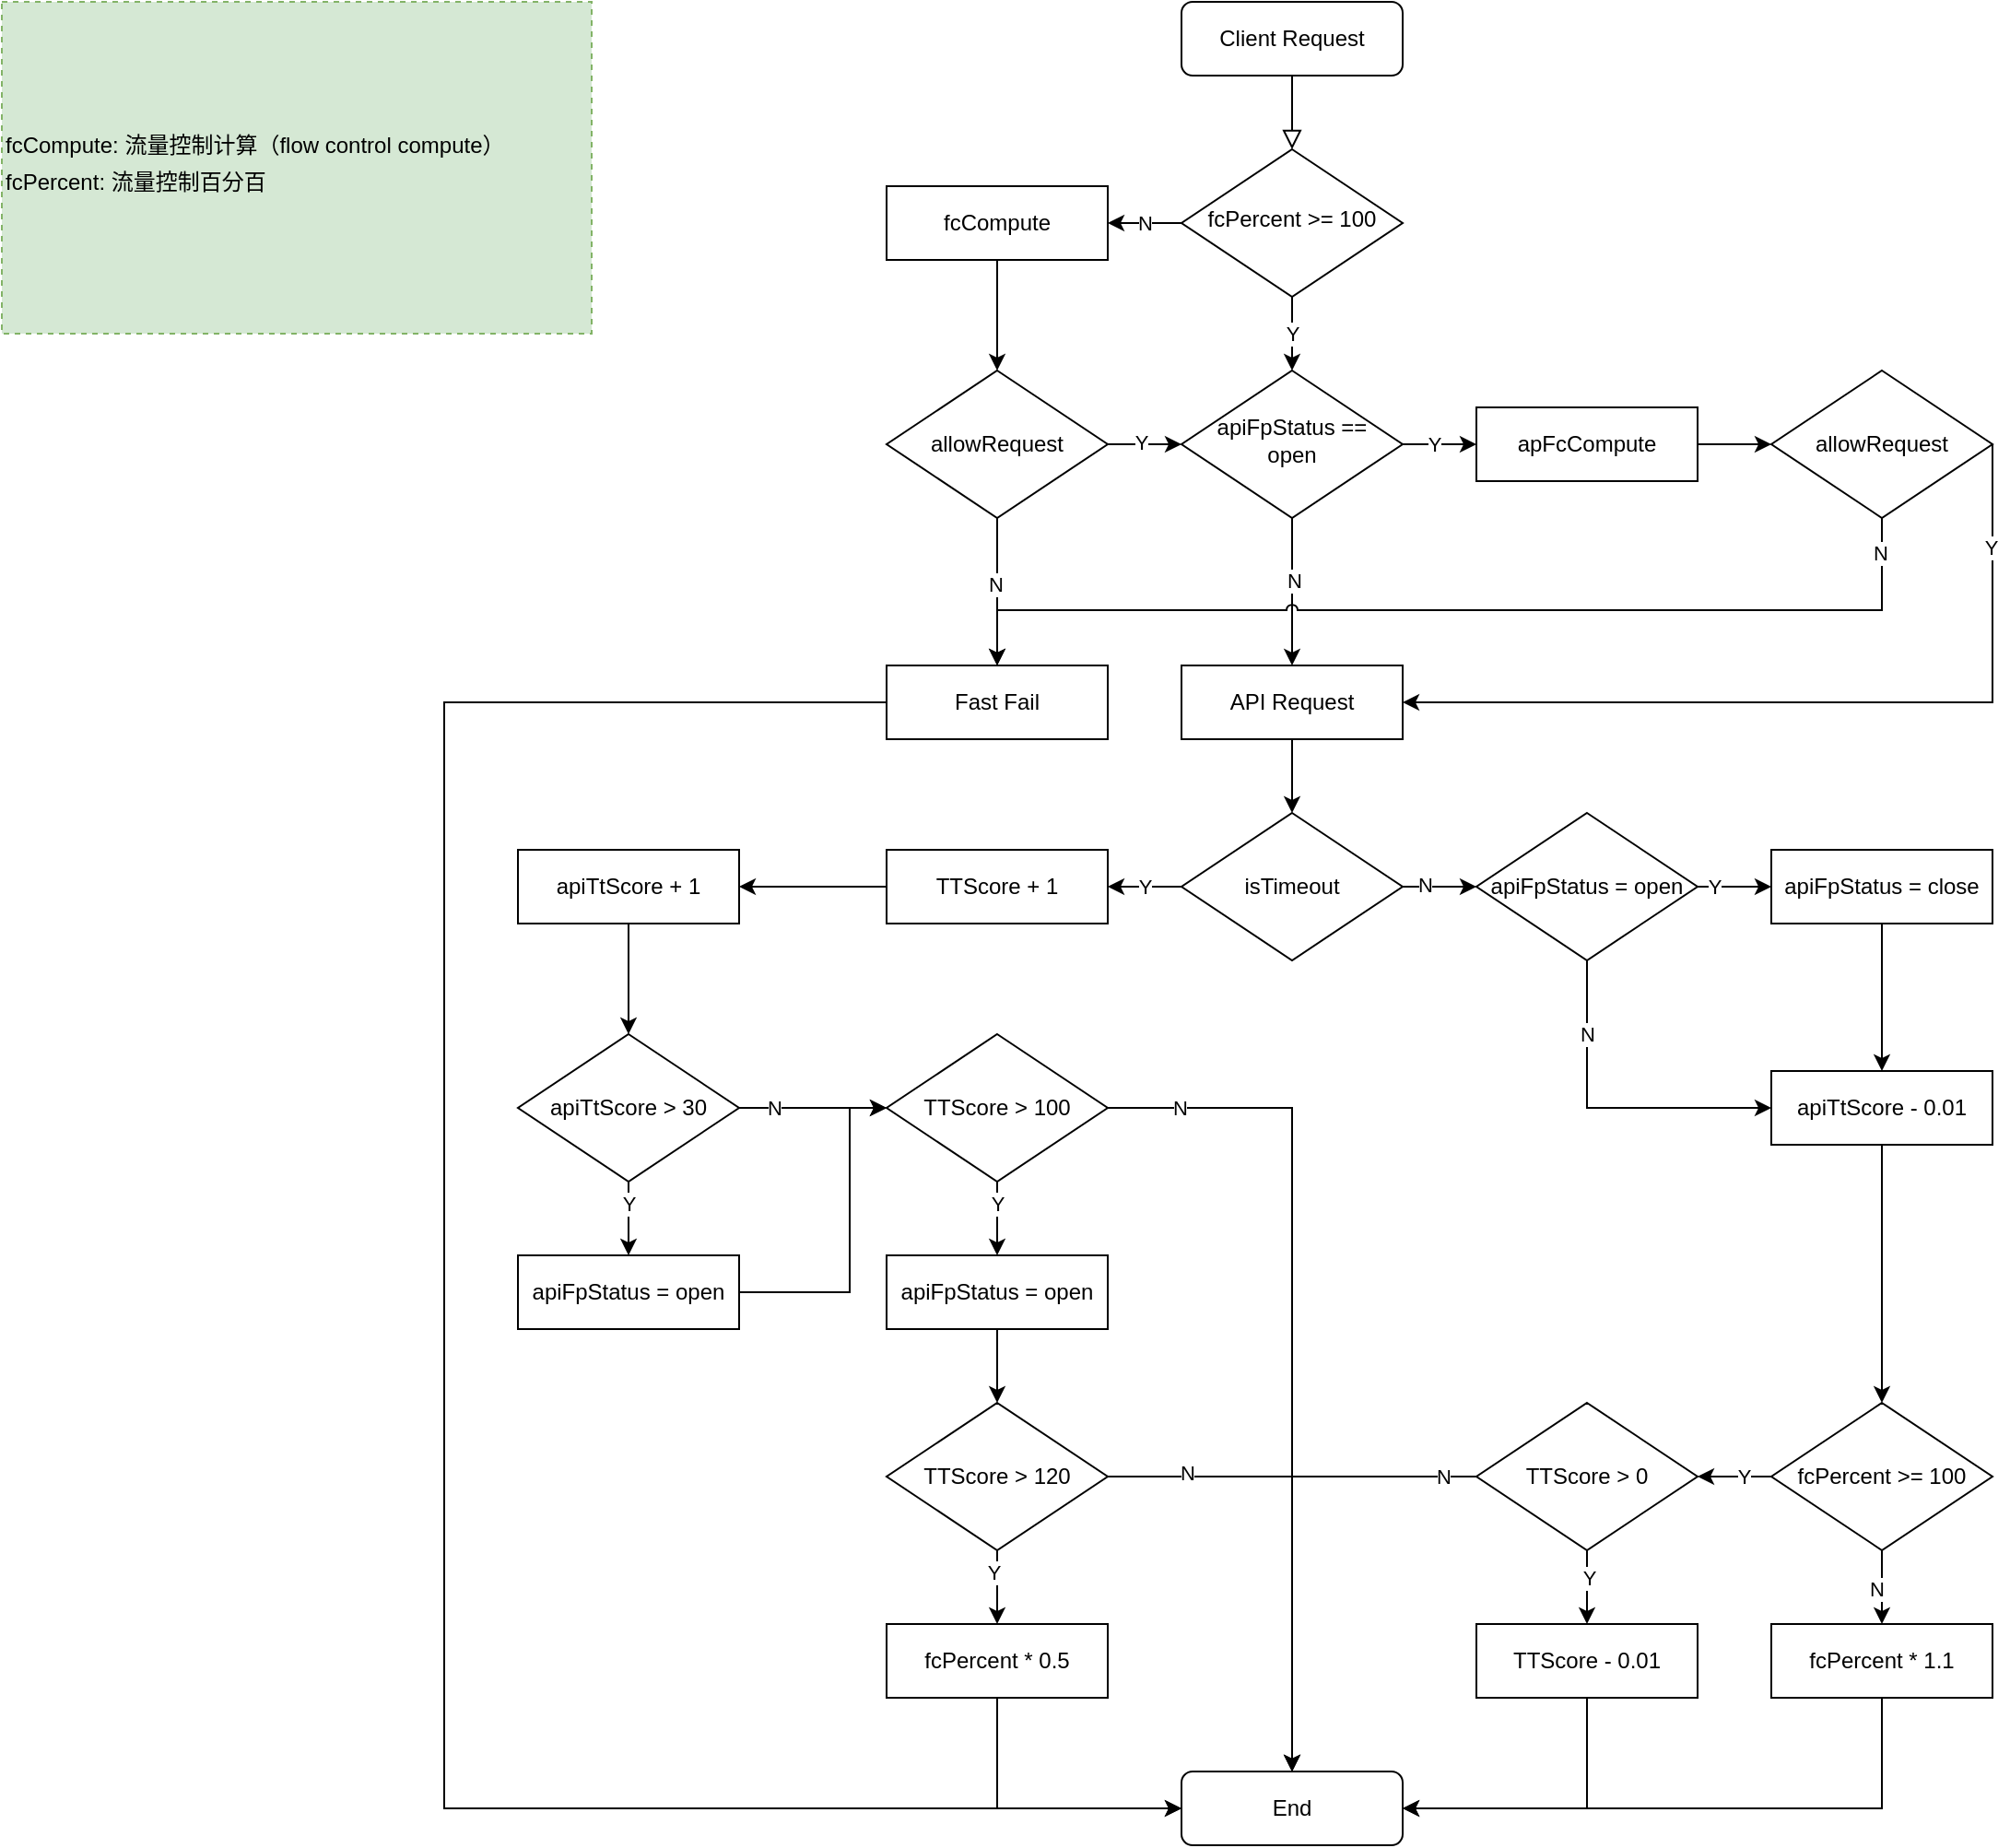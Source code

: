 <mxfile version="13.9.9" type="github">
  <diagram id="C5RBs43oDa-KdzZeNtuy" name="Page-1">
    <mxGraphModel dx="2013" dy="696" grid="1" gridSize="10" guides="1" tooltips="1" connect="1" arrows="1" fold="1" page="1" pageScale="1" pageWidth="827" pageHeight="1169" math="0" shadow="0">
      <root>
        <mxCell id="WIyWlLk6GJQsqaUBKTNV-0" />
        <mxCell id="WIyWlLk6GJQsqaUBKTNV-1" parent="WIyWlLk6GJQsqaUBKTNV-0" />
        <mxCell id="WIyWlLk6GJQsqaUBKTNV-2" value="" style="rounded=0;html=1;jettySize=auto;orthogonalLoop=1;fontSize=11;endArrow=block;endFill=0;endSize=8;strokeWidth=1;shadow=0;labelBackgroundColor=none;edgeStyle=orthogonalEdgeStyle;" parent="WIyWlLk6GJQsqaUBKTNV-1" source="WIyWlLk6GJQsqaUBKTNV-3" target="WIyWlLk6GJQsqaUBKTNV-6" edge="1">
          <mxGeometry relative="1" as="geometry" />
        </mxCell>
        <mxCell id="WIyWlLk6GJQsqaUBKTNV-3" value="Client Request" style="rounded=1;whiteSpace=wrap;html=1;fontSize=12;glass=0;strokeWidth=1;shadow=0;" parent="WIyWlLk6GJQsqaUBKTNV-1" vertex="1">
          <mxGeometry x="240" y="40" width="120" height="40" as="geometry" />
        </mxCell>
        <mxCell id="Vs3bbwnLYGWWkS4Y2I-G-81" value="Y" style="edgeStyle=orthogonalEdgeStyle;rounded=0;orthogonalLoop=1;jettySize=auto;html=1;" parent="WIyWlLk6GJQsqaUBKTNV-1" source="WIyWlLk6GJQsqaUBKTNV-6" target="Vs3bbwnLYGWWkS4Y2I-G-80" edge="1">
          <mxGeometry relative="1" as="geometry" />
        </mxCell>
        <mxCell id="Vs3bbwnLYGWWkS4Y2I-G-82" value="N" style="edgeStyle=orthogonalEdgeStyle;rounded=0;orthogonalLoop=1;jettySize=auto;html=1;" parent="WIyWlLk6GJQsqaUBKTNV-1" source="WIyWlLk6GJQsqaUBKTNV-6" target="Vs3bbwnLYGWWkS4Y2I-G-5" edge="1">
          <mxGeometry relative="1" as="geometry" />
        </mxCell>
        <mxCell id="WIyWlLk6GJQsqaUBKTNV-6" value="fcPercent &amp;gt;= 100" style="rhombus;whiteSpace=wrap;html=1;shadow=0;fontFamily=Helvetica;fontSize=12;align=center;strokeWidth=1;spacing=6;spacingTop=-4;" parent="WIyWlLk6GJQsqaUBKTNV-1" vertex="1">
          <mxGeometry x="240" y="120" width="120" height="80" as="geometry" />
        </mxCell>
        <mxCell id="Vs3bbwnLYGWWkS4Y2I-G-29" value="" style="edgeStyle=orthogonalEdgeStyle;rounded=0;orthogonalLoop=1;jettySize=auto;html=1;" parent="WIyWlLk6GJQsqaUBKTNV-1" source="WIyWlLk6GJQsqaUBKTNV-11" target="Vs3bbwnLYGWWkS4Y2I-G-28" edge="1">
          <mxGeometry relative="1" as="geometry" />
        </mxCell>
        <mxCell id="WIyWlLk6GJQsqaUBKTNV-11" value="API Request" style="rounded=0;whiteSpace=wrap;html=1;fontSize=12;glass=0;strokeWidth=1;shadow=0;" parent="WIyWlLk6GJQsqaUBKTNV-1" vertex="1">
          <mxGeometry x="240" y="400" width="120" height="40" as="geometry" />
        </mxCell>
        <mxCell id="Vs3bbwnLYGWWkS4Y2I-G-83" value="" style="edgeStyle=orthogonalEdgeStyle;rounded=0;orthogonalLoop=1;jettySize=auto;html=1;" parent="WIyWlLk6GJQsqaUBKTNV-1" source="Vs3bbwnLYGWWkS4Y2I-G-5" target="Vs3bbwnLYGWWkS4Y2I-G-9" edge="1">
          <mxGeometry relative="1" as="geometry" />
        </mxCell>
        <mxCell id="Vs3bbwnLYGWWkS4Y2I-G-89" value="" style="edgeStyle=orthogonalEdgeStyle;rounded=0;orthogonalLoop=1;jettySize=auto;html=1;entryX=0;entryY=0.5;entryDx=0;entryDy=0;exitX=0;exitY=0.5;exitDx=0;exitDy=0;" parent="WIyWlLk6GJQsqaUBKTNV-1" source="Vs3bbwnLYGWWkS4Y2I-G-111" target="Vs3bbwnLYGWWkS4Y2I-G-34" edge="1">
          <mxGeometry relative="1" as="geometry">
            <mxPoint y="530" as="targetPoint" />
            <Array as="points">
              <mxPoint x="-160" y="420" />
              <mxPoint x="-160" y="1020" />
            </Array>
          </mxGeometry>
        </mxCell>
        <mxCell id="Vs3bbwnLYGWWkS4Y2I-G-5" value="fcCompute" style="rounded=0;whiteSpace=wrap;html=1;fontSize=12;glass=0;strokeWidth=1;shadow=0;" parent="WIyWlLk6GJQsqaUBKTNV-1" vertex="1">
          <mxGeometry x="80" y="140" width="120" height="40" as="geometry" />
        </mxCell>
        <mxCell id="Vs3bbwnLYGWWkS4Y2I-G-84" value="" style="edgeStyle=orthogonalEdgeStyle;rounded=0;orthogonalLoop=1;jettySize=auto;html=1;" parent="WIyWlLk6GJQsqaUBKTNV-1" source="Vs3bbwnLYGWWkS4Y2I-G-9" target="Vs3bbwnLYGWWkS4Y2I-G-80" edge="1">
          <mxGeometry relative="1" as="geometry" />
        </mxCell>
        <mxCell id="Vs3bbwnLYGWWkS4Y2I-G-85" value="Y" style="edgeLabel;html=1;align=center;verticalAlign=middle;resizable=0;points=[];" parent="Vs3bbwnLYGWWkS4Y2I-G-84" vertex="1" connectable="0">
          <mxGeometry x="-0.108" y="1" relative="1" as="geometry">
            <mxPoint as="offset" />
          </mxGeometry>
        </mxCell>
        <mxCell id="Vs3bbwnLYGWWkS4Y2I-G-112" value="" style="edgeStyle=orthogonalEdgeStyle;rounded=0;orthogonalLoop=1;jettySize=auto;html=1;" parent="WIyWlLk6GJQsqaUBKTNV-1" source="Vs3bbwnLYGWWkS4Y2I-G-9" target="Vs3bbwnLYGWWkS4Y2I-G-111" edge="1">
          <mxGeometry relative="1" as="geometry" />
        </mxCell>
        <mxCell id="Vs3bbwnLYGWWkS4Y2I-G-113" value="N" style="edgeLabel;html=1;align=center;verticalAlign=middle;resizable=0;points=[];" parent="Vs3bbwnLYGWWkS4Y2I-G-112" vertex="1" connectable="0">
          <mxGeometry x="-0.104" y="-1" relative="1" as="geometry">
            <mxPoint as="offset" />
          </mxGeometry>
        </mxCell>
        <mxCell id="Vs3bbwnLYGWWkS4Y2I-G-9" value="allowRequest" style="rhombus;whiteSpace=wrap;html=1;" parent="WIyWlLk6GJQsqaUBKTNV-1" vertex="1">
          <mxGeometry x="80" y="240" width="120" height="80" as="geometry" />
        </mxCell>
        <mxCell id="Vs3bbwnLYGWWkS4Y2I-G-31" value="Y" style="edgeStyle=orthogonalEdgeStyle;rounded=0;orthogonalLoop=1;jettySize=auto;html=1;" parent="WIyWlLk6GJQsqaUBKTNV-1" source="Vs3bbwnLYGWWkS4Y2I-G-28" target="Vs3bbwnLYGWWkS4Y2I-G-30" edge="1">
          <mxGeometry relative="1" as="geometry" />
        </mxCell>
        <mxCell id="Vs3bbwnLYGWWkS4Y2I-G-67" value="" style="edgeStyle=orthogonalEdgeStyle;rounded=0;orthogonalLoop=1;jettySize=auto;html=1;exitX=0.5;exitY=1;exitDx=0;exitDy=0;entryX=0;entryY=0.5;entryDx=0;entryDy=0;" parent="WIyWlLk6GJQsqaUBKTNV-1" source="Vs3bbwnLYGWWkS4Y2I-G-90" target="Vs3bbwnLYGWWkS4Y2I-G-140" edge="1">
          <mxGeometry relative="1" as="geometry">
            <Array as="points">
              <mxPoint x="460" y="640" />
            </Array>
          </mxGeometry>
        </mxCell>
        <mxCell id="Vs3bbwnLYGWWkS4Y2I-G-141" value="N" style="edgeLabel;html=1;align=center;verticalAlign=middle;resizable=0;points=[];" parent="Vs3bbwnLYGWWkS4Y2I-G-67" vertex="1" connectable="0">
          <mxGeometry x="-0.56" relative="1" as="geometry">
            <mxPoint as="offset" />
          </mxGeometry>
        </mxCell>
        <mxCell id="Vs3bbwnLYGWWkS4Y2I-G-91" value="" style="edgeStyle=orthogonalEdgeStyle;rounded=0;orthogonalLoop=1;jettySize=auto;html=1;" parent="WIyWlLk6GJQsqaUBKTNV-1" source="Vs3bbwnLYGWWkS4Y2I-G-28" target="Vs3bbwnLYGWWkS4Y2I-G-90" edge="1">
          <mxGeometry relative="1" as="geometry" />
        </mxCell>
        <mxCell id="Vs3bbwnLYGWWkS4Y2I-G-92" value="N" style="edgeLabel;html=1;align=center;verticalAlign=middle;resizable=0;points=[];" parent="Vs3bbwnLYGWWkS4Y2I-G-91" vertex="1" connectable="0">
          <mxGeometry x="-0.417" y="1" relative="1" as="geometry">
            <mxPoint as="offset" />
          </mxGeometry>
        </mxCell>
        <mxCell id="Vs3bbwnLYGWWkS4Y2I-G-28" value="isTimeout" style="rhombus;whiteSpace=wrap;html=1;" parent="WIyWlLk6GJQsqaUBKTNV-1" vertex="1">
          <mxGeometry x="240" y="480" width="120" height="80" as="geometry" />
        </mxCell>
        <mxCell id="Vs3bbwnLYGWWkS4Y2I-G-139" value="" style="edgeStyle=orthogonalEdgeStyle;rounded=0;jumpStyle=arc;orthogonalLoop=1;jettySize=auto;html=1;" parent="WIyWlLk6GJQsqaUBKTNV-1" source="Vs3bbwnLYGWWkS4Y2I-G-30" target="Vs3bbwnLYGWWkS4Y2I-G-130" edge="1">
          <mxGeometry relative="1" as="geometry" />
        </mxCell>
        <mxCell id="Vs3bbwnLYGWWkS4Y2I-G-30" value="TTScore + 1" style="rounded=0;whiteSpace=wrap;html=1;fontSize=12;glass=0;strokeWidth=1;shadow=0;" parent="WIyWlLk6GJQsqaUBKTNV-1" vertex="1">
          <mxGeometry x="80" y="500" width="120" height="40" as="geometry" />
        </mxCell>
        <mxCell id="Vs3bbwnLYGWWkS4Y2I-G-34" value="End" style="rounded=1;whiteSpace=wrap;html=1;fontSize=12;glass=0;strokeWidth=1;shadow=0;" parent="WIyWlLk6GJQsqaUBKTNV-1" vertex="1">
          <mxGeometry x="240" y="1000" width="120" height="40" as="geometry" />
        </mxCell>
        <mxCell id="Vs3bbwnLYGWWkS4Y2I-G-42" value="" style="edgeStyle=orthogonalEdgeStyle;rounded=0;orthogonalLoop=1;jettySize=auto;html=1;" parent="WIyWlLk6GJQsqaUBKTNV-1" source="Vs3bbwnLYGWWkS4Y2I-G-39" target="Vs3bbwnLYGWWkS4Y2I-G-41" edge="1">
          <mxGeometry relative="1" as="geometry" />
        </mxCell>
        <mxCell id="Vs3bbwnLYGWWkS4Y2I-G-46" value="Y" style="edgeLabel;html=1;align=center;verticalAlign=middle;resizable=0;points=[];" parent="Vs3bbwnLYGWWkS4Y2I-G-42" vertex="1" connectable="0">
          <mxGeometry x="-0.417" relative="1" as="geometry">
            <mxPoint as="offset" />
          </mxGeometry>
        </mxCell>
        <mxCell id="Vs3bbwnLYGWWkS4Y2I-G-44" style="edgeStyle=orthogonalEdgeStyle;rounded=0;orthogonalLoop=1;jettySize=auto;html=1;exitX=1;exitY=0.5;exitDx=0;exitDy=0;" parent="WIyWlLk6GJQsqaUBKTNV-1" source="Vs3bbwnLYGWWkS4Y2I-G-39" target="Vs3bbwnLYGWWkS4Y2I-G-34" edge="1">
          <mxGeometry relative="1" as="geometry">
            <Array as="points">
              <mxPoint x="300" y="640" />
            </Array>
          </mxGeometry>
        </mxCell>
        <mxCell id="Vs3bbwnLYGWWkS4Y2I-G-125" value="N" style="edgeLabel;html=1;align=center;verticalAlign=middle;resizable=0;points=[];" parent="Vs3bbwnLYGWWkS4Y2I-G-44" vertex="1" connectable="0">
          <mxGeometry x="-0.83" relative="1" as="geometry">
            <mxPoint as="offset" />
          </mxGeometry>
        </mxCell>
        <mxCell id="Vs3bbwnLYGWWkS4Y2I-G-39" value="TTScore &amp;gt; 100" style="rhombus;whiteSpace=wrap;html=1;" parent="WIyWlLk6GJQsqaUBKTNV-1" vertex="1">
          <mxGeometry x="80" y="600" width="120" height="80" as="geometry" />
        </mxCell>
        <mxCell id="Vs3bbwnLYGWWkS4Y2I-G-43" value="" style="edgeStyle=orthogonalEdgeStyle;rounded=0;orthogonalLoop=1;jettySize=auto;html=1;exitX=1;exitY=0.5;exitDx=0;exitDy=0;" parent="WIyWlLk6GJQsqaUBKTNV-1" source="Vs3bbwnLYGWWkS4Y2I-G-118" target="Vs3bbwnLYGWWkS4Y2I-G-34" edge="1">
          <mxGeometry relative="1" as="geometry">
            <Array as="points">
              <mxPoint x="300" y="840" />
            </Array>
          </mxGeometry>
        </mxCell>
        <mxCell id="Vs3bbwnLYGWWkS4Y2I-G-122" value="N" style="edgeLabel;html=1;align=center;verticalAlign=middle;resizable=0;points=[];" parent="Vs3bbwnLYGWWkS4Y2I-G-43" vertex="1" connectable="0">
          <mxGeometry x="-0.669" y="2" relative="1" as="geometry">
            <mxPoint as="offset" />
          </mxGeometry>
        </mxCell>
        <mxCell id="Vs3bbwnLYGWWkS4Y2I-G-120" value="" style="edgeStyle=orthogonalEdgeStyle;rounded=0;jumpStyle=arc;orthogonalLoop=1;jettySize=auto;html=1;" parent="WIyWlLk6GJQsqaUBKTNV-1" source="Vs3bbwnLYGWWkS4Y2I-G-41" target="Vs3bbwnLYGWWkS4Y2I-G-118" edge="1">
          <mxGeometry relative="1" as="geometry" />
        </mxCell>
        <mxCell id="Vs3bbwnLYGWWkS4Y2I-G-41" value="apiFpStatus = open" style="rounded=0;whiteSpace=wrap;html=1;fontSize=12;glass=0;strokeWidth=1;shadow=0;align=center;" parent="WIyWlLk6GJQsqaUBKTNV-1" vertex="1">
          <mxGeometry x="80" y="720" width="120" height="40" as="geometry" />
        </mxCell>
        <mxCell id="Vs3bbwnLYGWWkS4Y2I-G-51" value="" style="edgeStyle=orthogonalEdgeStyle;rounded=0;orthogonalLoop=1;jettySize=auto;html=1;" parent="WIyWlLk6GJQsqaUBKTNV-1" source="Vs3bbwnLYGWWkS4Y2I-G-47" target="Vs3bbwnLYGWWkS4Y2I-G-50" edge="1">
          <mxGeometry relative="1" as="geometry" />
        </mxCell>
        <mxCell id="Vs3bbwnLYGWWkS4Y2I-G-53" value="N" style="edgeLabel;html=1;align=center;verticalAlign=middle;resizable=0;points=[];" parent="Vs3bbwnLYGWWkS4Y2I-G-51" vertex="1" connectable="0">
          <mxGeometry x="0.013" y="-3" relative="1" as="geometry">
            <mxPoint as="offset" />
          </mxGeometry>
        </mxCell>
        <mxCell id="Vs3bbwnLYGWWkS4Y2I-G-61" value="" style="edgeStyle=orthogonalEdgeStyle;rounded=0;orthogonalLoop=1;jettySize=auto;html=1;" parent="WIyWlLk6GJQsqaUBKTNV-1" source="Vs3bbwnLYGWWkS4Y2I-G-47" target="Vs3bbwnLYGWWkS4Y2I-G-60" edge="1">
          <mxGeometry relative="1" as="geometry" />
        </mxCell>
        <mxCell id="Vs3bbwnLYGWWkS4Y2I-G-62" value="Y" style="edgeLabel;html=1;align=center;verticalAlign=middle;resizable=0;points=[];" parent="Vs3bbwnLYGWWkS4Y2I-G-61" vertex="1" connectable="0">
          <mxGeometry x="-0.227" relative="1" as="geometry">
            <mxPoint as="offset" />
          </mxGeometry>
        </mxCell>
        <mxCell id="Vs3bbwnLYGWWkS4Y2I-G-47" value="fcPercent &amp;gt;= 100" style="rhombus;whiteSpace=wrap;html=1;" parent="WIyWlLk6GJQsqaUBKTNV-1" vertex="1">
          <mxGeometry x="560" y="800" width="120" height="80" as="geometry" />
        </mxCell>
        <mxCell id="Vs3bbwnLYGWWkS4Y2I-G-72" style="edgeStyle=orthogonalEdgeStyle;rounded=0;orthogonalLoop=1;jettySize=auto;html=1;entryX=1;entryY=0.5;entryDx=0;entryDy=0;" parent="WIyWlLk6GJQsqaUBKTNV-1" source="Vs3bbwnLYGWWkS4Y2I-G-50" target="Vs3bbwnLYGWWkS4Y2I-G-34" edge="1">
          <mxGeometry relative="1" as="geometry">
            <Array as="points">
              <mxPoint x="620" y="1020" />
            </Array>
          </mxGeometry>
        </mxCell>
        <mxCell id="Vs3bbwnLYGWWkS4Y2I-G-50" value="fcPercent * 1.1" style="rounded=0;whiteSpace=wrap;html=1;fontSize=12;glass=0;strokeWidth=1;shadow=0;" parent="WIyWlLk6GJQsqaUBKTNV-1" vertex="1">
          <mxGeometry x="560" y="920" width="120" height="40" as="geometry" />
        </mxCell>
        <mxCell id="Vs3bbwnLYGWWkS4Y2I-G-64" value="" style="edgeStyle=orthogonalEdgeStyle;rounded=0;orthogonalLoop=1;jettySize=auto;html=1;" parent="WIyWlLk6GJQsqaUBKTNV-1" source="Vs3bbwnLYGWWkS4Y2I-G-60" target="Vs3bbwnLYGWWkS4Y2I-G-63" edge="1">
          <mxGeometry relative="1" as="geometry" />
        </mxCell>
        <mxCell id="Vs3bbwnLYGWWkS4Y2I-G-65" value="Y" style="edgeLabel;html=1;align=center;verticalAlign=middle;resizable=0;points=[];" parent="Vs3bbwnLYGWWkS4Y2I-G-64" vertex="1" connectable="0">
          <mxGeometry x="-0.278" y="1" relative="1" as="geometry">
            <mxPoint as="offset" />
          </mxGeometry>
        </mxCell>
        <mxCell id="Vs3bbwnLYGWWkS4Y2I-G-102" value="" style="edgeStyle=orthogonalEdgeStyle;rounded=0;orthogonalLoop=1;jettySize=auto;html=1;entryX=0.5;entryY=0;entryDx=0;entryDy=0;" parent="WIyWlLk6GJQsqaUBKTNV-1" source="Vs3bbwnLYGWWkS4Y2I-G-60" target="Vs3bbwnLYGWWkS4Y2I-G-34" edge="1">
          <mxGeometry relative="1" as="geometry">
            <Array as="points">
              <mxPoint x="300" y="840" />
            </Array>
          </mxGeometry>
        </mxCell>
        <mxCell id="Vs3bbwnLYGWWkS4Y2I-G-128" value="N" style="edgeLabel;html=1;align=center;verticalAlign=middle;resizable=0;points=[];" parent="Vs3bbwnLYGWWkS4Y2I-G-102" vertex="1" connectable="0">
          <mxGeometry x="-0.857" relative="1" as="geometry">
            <mxPoint as="offset" />
          </mxGeometry>
        </mxCell>
        <mxCell id="Vs3bbwnLYGWWkS4Y2I-G-60" value="TTScore &amp;gt; 0" style="rhombus;whiteSpace=wrap;html=1;" parent="WIyWlLk6GJQsqaUBKTNV-1" vertex="1">
          <mxGeometry x="400" y="800" width="120" height="80" as="geometry" />
        </mxCell>
        <mxCell id="Vs3bbwnLYGWWkS4Y2I-G-70" style="edgeStyle=orthogonalEdgeStyle;rounded=0;orthogonalLoop=1;jettySize=auto;html=1;entryX=1;entryY=0.5;entryDx=0;entryDy=0;exitX=0.5;exitY=1;exitDx=0;exitDy=0;" parent="WIyWlLk6GJQsqaUBKTNV-1" source="Vs3bbwnLYGWWkS4Y2I-G-63" target="Vs3bbwnLYGWWkS4Y2I-G-34" edge="1">
          <mxGeometry relative="1" as="geometry">
            <Array as="points">
              <mxPoint x="460" y="1020" />
            </Array>
          </mxGeometry>
        </mxCell>
        <mxCell id="Vs3bbwnLYGWWkS4Y2I-G-63" value="TTScore - 0.01" style="rounded=0;whiteSpace=wrap;html=1;fontSize=12;glass=0;strokeWidth=1;shadow=0;" parent="WIyWlLk6GJQsqaUBKTNV-1" vertex="1">
          <mxGeometry x="400" y="920" width="120" height="40" as="geometry" />
        </mxCell>
        <mxCell id="Vs3bbwnLYGWWkS4Y2I-G-86" value="" style="edgeStyle=orthogonalEdgeStyle;rounded=0;orthogonalLoop=1;jettySize=auto;html=1;" parent="WIyWlLk6GJQsqaUBKTNV-1" source="Vs3bbwnLYGWWkS4Y2I-G-80" target="WIyWlLk6GJQsqaUBKTNV-11" edge="1">
          <mxGeometry relative="1" as="geometry" />
        </mxCell>
        <mxCell id="Vs3bbwnLYGWWkS4Y2I-G-87" value="N" style="edgeLabel;html=1;align=center;verticalAlign=middle;resizable=0;points=[];" parent="Vs3bbwnLYGWWkS4Y2I-G-86" vertex="1" connectable="0">
          <mxGeometry x="-0.146" y="1" relative="1" as="geometry">
            <mxPoint as="offset" />
          </mxGeometry>
        </mxCell>
        <mxCell id="Vs3bbwnLYGWWkS4Y2I-G-104" value="" style="edgeStyle=orthogonalEdgeStyle;rounded=0;orthogonalLoop=1;jettySize=auto;html=1;" parent="WIyWlLk6GJQsqaUBKTNV-1" source="Vs3bbwnLYGWWkS4Y2I-G-80" target="Vs3bbwnLYGWWkS4Y2I-G-103" edge="1">
          <mxGeometry relative="1" as="geometry" />
        </mxCell>
        <mxCell id="Vs3bbwnLYGWWkS4Y2I-G-105" value="Y" style="edgeLabel;html=1;align=center;verticalAlign=middle;resizable=0;points=[];" parent="Vs3bbwnLYGWWkS4Y2I-G-104" vertex="1" connectable="0">
          <mxGeometry x="-0.167" relative="1" as="geometry">
            <mxPoint as="offset" />
          </mxGeometry>
        </mxCell>
        <mxCell id="Vs3bbwnLYGWWkS4Y2I-G-80" value="apiFpStatus == open" style="rhombus;whiteSpace=wrap;html=1;shadow=0;fontFamily=Helvetica;fontSize=12;align=center;strokeWidth=1;spacing=6;spacingTop=-4;" parent="WIyWlLk6GJQsqaUBKTNV-1" vertex="1">
          <mxGeometry x="240" y="240" width="120" height="80" as="geometry" />
        </mxCell>
        <mxCell id="Vs3bbwnLYGWWkS4Y2I-G-94" value="" style="edgeStyle=orthogonalEdgeStyle;rounded=0;orthogonalLoop=1;jettySize=auto;html=1;" parent="WIyWlLk6GJQsqaUBKTNV-1" source="Vs3bbwnLYGWWkS4Y2I-G-90" target="Vs3bbwnLYGWWkS4Y2I-G-93" edge="1">
          <mxGeometry relative="1" as="geometry" />
        </mxCell>
        <mxCell id="Vs3bbwnLYGWWkS4Y2I-G-95" value="Y" style="edgeLabel;html=1;align=center;verticalAlign=middle;resizable=0;points=[];" parent="Vs3bbwnLYGWWkS4Y2I-G-94" vertex="1" connectable="0">
          <mxGeometry x="-0.583" relative="1" as="geometry">
            <mxPoint as="offset" />
          </mxGeometry>
        </mxCell>
        <mxCell id="Vs3bbwnLYGWWkS4Y2I-G-90" value="apiFpStatus = open" style="rhombus;whiteSpace=wrap;html=1;" parent="WIyWlLk6GJQsqaUBKTNV-1" vertex="1">
          <mxGeometry x="400" y="480" width="120" height="80" as="geometry" />
        </mxCell>
        <mxCell id="Vs3bbwnLYGWWkS4Y2I-G-98" style="edgeStyle=orthogonalEdgeStyle;rounded=0;orthogonalLoop=1;jettySize=auto;html=1;entryX=0.5;entryY=0;entryDx=0;entryDy=0;" parent="WIyWlLk6GJQsqaUBKTNV-1" source="Vs3bbwnLYGWWkS4Y2I-G-93" target="Vs3bbwnLYGWWkS4Y2I-G-140" edge="1">
          <mxGeometry relative="1" as="geometry">
            <Array as="points" />
          </mxGeometry>
        </mxCell>
        <mxCell id="Vs3bbwnLYGWWkS4Y2I-G-93" value="apiFpStatus = close" style="rounded=0;whiteSpace=wrap;html=1;fontSize=12;glass=0;strokeWidth=1;shadow=0;" parent="WIyWlLk6GJQsqaUBKTNV-1" vertex="1">
          <mxGeometry x="560" y="500" width="120" height="40" as="geometry" />
        </mxCell>
        <mxCell id="Vs3bbwnLYGWWkS4Y2I-G-108" value="" style="edgeStyle=orthogonalEdgeStyle;rounded=0;orthogonalLoop=1;jettySize=auto;html=1;" parent="WIyWlLk6GJQsqaUBKTNV-1" source="Vs3bbwnLYGWWkS4Y2I-G-103" target="Vs3bbwnLYGWWkS4Y2I-G-107" edge="1">
          <mxGeometry relative="1" as="geometry" />
        </mxCell>
        <mxCell id="Vs3bbwnLYGWWkS4Y2I-G-103" value="apFcCompute" style="rounded=0;whiteSpace=wrap;html=1;fontSize=12;glass=0;strokeWidth=1;shadow=0;" parent="WIyWlLk6GJQsqaUBKTNV-1" vertex="1">
          <mxGeometry x="400" y="260" width="120" height="40" as="geometry" />
        </mxCell>
        <mxCell id="Vs3bbwnLYGWWkS4Y2I-G-115" value="" style="edgeStyle=orthogonalEdgeStyle;rounded=0;orthogonalLoop=1;jettySize=auto;html=1;entryX=0.5;entryY=0;entryDx=0;entryDy=0;exitX=0.5;exitY=1;exitDx=0;exitDy=0;jumpStyle=arc;" parent="WIyWlLk6GJQsqaUBKTNV-1" source="Vs3bbwnLYGWWkS4Y2I-G-107" target="Vs3bbwnLYGWWkS4Y2I-G-111" edge="1">
          <mxGeometry relative="1" as="geometry">
            <Array as="points">
              <mxPoint x="620" y="370" />
              <mxPoint x="140" y="370" />
            </Array>
          </mxGeometry>
        </mxCell>
        <mxCell id="Vs3bbwnLYGWWkS4Y2I-G-129" value="N" style="edgeLabel;html=1;align=center;verticalAlign=middle;resizable=0;points=[];" parent="Vs3bbwnLYGWWkS4Y2I-G-115" vertex="1" connectable="0">
          <mxGeometry x="-0.934" y="-1" relative="1" as="geometry">
            <mxPoint as="offset" />
          </mxGeometry>
        </mxCell>
        <mxCell id="Vs3bbwnLYGWWkS4Y2I-G-116" style="edgeStyle=orthogonalEdgeStyle;rounded=0;jumpStyle=arc;orthogonalLoop=1;jettySize=auto;html=1;entryX=1;entryY=0.5;entryDx=0;entryDy=0;exitX=1;exitY=0.5;exitDx=0;exitDy=0;" parent="WIyWlLk6GJQsqaUBKTNV-1" source="Vs3bbwnLYGWWkS4Y2I-G-107" target="WIyWlLk6GJQsqaUBKTNV-11" edge="1">
          <mxGeometry relative="1" as="geometry">
            <Array as="points">
              <mxPoint x="680" y="420" />
            </Array>
          </mxGeometry>
        </mxCell>
        <mxCell id="Vs3bbwnLYGWWkS4Y2I-G-117" value="Y" style="edgeLabel;html=1;align=center;verticalAlign=middle;resizable=0;points=[];" parent="Vs3bbwnLYGWWkS4Y2I-G-116" vertex="1" connectable="0">
          <mxGeometry x="-0.757" y="-1" relative="1" as="geometry">
            <mxPoint as="offset" />
          </mxGeometry>
        </mxCell>
        <mxCell id="Vs3bbwnLYGWWkS4Y2I-G-107" value="allowRequest" style="rhombus;whiteSpace=wrap;html=1;" parent="WIyWlLk6GJQsqaUBKTNV-1" vertex="1">
          <mxGeometry x="560" y="240" width="120" height="80" as="geometry" />
        </mxCell>
        <mxCell id="Vs3bbwnLYGWWkS4Y2I-G-111" value="Fast Fail" style="rounded=0;whiteSpace=wrap;html=1;fontSize=12;glass=0;strokeWidth=1;shadow=0;" parent="WIyWlLk6GJQsqaUBKTNV-1" vertex="1">
          <mxGeometry x="80" y="400" width="120" height="40" as="geometry" />
        </mxCell>
        <mxCell id="Vs3bbwnLYGWWkS4Y2I-G-121" value="" style="edgeStyle=orthogonalEdgeStyle;rounded=0;jumpStyle=arc;orthogonalLoop=1;jettySize=auto;html=1;" parent="WIyWlLk6GJQsqaUBKTNV-1" source="Vs3bbwnLYGWWkS4Y2I-G-118" target="Vs3bbwnLYGWWkS4Y2I-G-119" edge="1">
          <mxGeometry relative="1" as="geometry" />
        </mxCell>
        <mxCell id="Vs3bbwnLYGWWkS4Y2I-G-124" value="Y" style="edgeLabel;html=1;align=center;verticalAlign=middle;resizable=0;points=[];" parent="Vs3bbwnLYGWWkS4Y2I-G-121" vertex="1" connectable="0">
          <mxGeometry x="-0.4" y="-2" relative="1" as="geometry">
            <mxPoint as="offset" />
          </mxGeometry>
        </mxCell>
        <mxCell id="Vs3bbwnLYGWWkS4Y2I-G-118" value="TTScore &amp;gt; 120" style="rhombus;whiteSpace=wrap;html=1;" parent="WIyWlLk6GJQsqaUBKTNV-1" vertex="1">
          <mxGeometry x="80" y="800" width="120" height="80" as="geometry" />
        </mxCell>
        <mxCell id="Vs3bbwnLYGWWkS4Y2I-G-123" style="edgeStyle=orthogonalEdgeStyle;rounded=0;jumpStyle=arc;orthogonalLoop=1;jettySize=auto;html=1;entryX=0;entryY=0.5;entryDx=0;entryDy=0;" parent="WIyWlLk6GJQsqaUBKTNV-1" source="Vs3bbwnLYGWWkS4Y2I-G-119" target="Vs3bbwnLYGWWkS4Y2I-G-34" edge="1">
          <mxGeometry relative="1" as="geometry">
            <Array as="points">
              <mxPoint x="140" y="1020" />
            </Array>
          </mxGeometry>
        </mxCell>
        <mxCell id="Vs3bbwnLYGWWkS4Y2I-G-119" value="fcPercent * 0.5" style="rounded=0;whiteSpace=wrap;html=1;fontSize=12;glass=0;strokeWidth=1;shadow=0;align=center;" parent="WIyWlLk6GJQsqaUBKTNV-1" vertex="1">
          <mxGeometry x="80" y="920" width="120" height="40" as="geometry" />
        </mxCell>
        <mxCell id="Vs3bbwnLYGWWkS4Y2I-G-132" value="" style="edgeStyle=orthogonalEdgeStyle;rounded=0;jumpStyle=arc;orthogonalLoop=1;jettySize=auto;html=1;" parent="WIyWlLk6GJQsqaUBKTNV-1" source="Vs3bbwnLYGWWkS4Y2I-G-130" target="Vs3bbwnLYGWWkS4Y2I-G-131" edge="1">
          <mxGeometry relative="1" as="geometry" />
        </mxCell>
        <mxCell id="Vs3bbwnLYGWWkS4Y2I-G-130" value="apiTtScore + 1" style="rounded=0;whiteSpace=wrap;html=1;fontSize=12;glass=0;strokeWidth=1;shadow=0;" parent="WIyWlLk6GJQsqaUBKTNV-1" vertex="1">
          <mxGeometry x="-120" y="500" width="120" height="40" as="geometry" />
        </mxCell>
        <mxCell id="Vs3bbwnLYGWWkS4Y2I-G-133" value="" style="edgeStyle=orthogonalEdgeStyle;rounded=0;jumpStyle=arc;orthogonalLoop=1;jettySize=auto;html=1;" parent="WIyWlLk6GJQsqaUBKTNV-1" source="Vs3bbwnLYGWWkS4Y2I-G-131" target="Vs3bbwnLYGWWkS4Y2I-G-39" edge="1">
          <mxGeometry relative="1" as="geometry" />
        </mxCell>
        <mxCell id="Vs3bbwnLYGWWkS4Y2I-G-134" value="N" style="edgeLabel;html=1;align=center;verticalAlign=middle;resizable=0;points=[];" parent="Vs3bbwnLYGWWkS4Y2I-G-133" vertex="1" connectable="0">
          <mxGeometry x="-0.52" relative="1" as="geometry">
            <mxPoint as="offset" />
          </mxGeometry>
        </mxCell>
        <mxCell id="Vs3bbwnLYGWWkS4Y2I-G-137" value="" style="edgeStyle=orthogonalEdgeStyle;rounded=0;jumpStyle=arc;orthogonalLoop=1;jettySize=auto;html=1;" parent="WIyWlLk6GJQsqaUBKTNV-1" source="Vs3bbwnLYGWWkS4Y2I-G-131" target="Vs3bbwnLYGWWkS4Y2I-G-136" edge="1">
          <mxGeometry relative="1" as="geometry" />
        </mxCell>
        <mxCell id="Vs3bbwnLYGWWkS4Y2I-G-143" value="Y" style="edgeLabel;html=1;align=center;verticalAlign=middle;resizable=0;points=[];" parent="Vs3bbwnLYGWWkS4Y2I-G-137" vertex="1" connectable="0">
          <mxGeometry x="-0.4" relative="1" as="geometry">
            <mxPoint as="offset" />
          </mxGeometry>
        </mxCell>
        <mxCell id="Vs3bbwnLYGWWkS4Y2I-G-131" value="apiTtScore&amp;nbsp;&amp;gt; 30" style="rhombus;whiteSpace=wrap;html=1;" parent="WIyWlLk6GJQsqaUBKTNV-1" vertex="1">
          <mxGeometry x="-120" y="600" width="120" height="80" as="geometry" />
        </mxCell>
        <mxCell id="Vs3bbwnLYGWWkS4Y2I-G-138" style="edgeStyle=orthogonalEdgeStyle;rounded=0;jumpStyle=arc;orthogonalLoop=1;jettySize=auto;html=1;" parent="WIyWlLk6GJQsqaUBKTNV-1" source="Vs3bbwnLYGWWkS4Y2I-G-136" edge="1">
          <mxGeometry relative="1" as="geometry">
            <mxPoint x="80" y="640" as="targetPoint" />
            <Array as="points">
              <mxPoint x="60" y="740" />
              <mxPoint x="60" y="640" />
            </Array>
          </mxGeometry>
        </mxCell>
        <mxCell id="Vs3bbwnLYGWWkS4Y2I-G-136" value="apiFpStatus = open" style="rounded=0;whiteSpace=wrap;html=1;fontSize=12;glass=0;strokeWidth=1;shadow=0;align=center;" parent="WIyWlLk6GJQsqaUBKTNV-1" vertex="1">
          <mxGeometry x="-120" y="720" width="120" height="40" as="geometry" />
        </mxCell>
        <mxCell id="Vs3bbwnLYGWWkS4Y2I-G-142" style="edgeStyle=orthogonalEdgeStyle;rounded=0;jumpStyle=arc;orthogonalLoop=1;jettySize=auto;html=1;" parent="WIyWlLk6GJQsqaUBKTNV-1" source="Vs3bbwnLYGWWkS4Y2I-G-140" target="Vs3bbwnLYGWWkS4Y2I-G-47" edge="1">
          <mxGeometry relative="1" as="geometry" />
        </mxCell>
        <mxCell id="Vs3bbwnLYGWWkS4Y2I-G-140" value="apiTtScore - 0.01" style="rounded=0;whiteSpace=wrap;html=1;fontSize=12;glass=0;strokeWidth=1;shadow=0;" parent="WIyWlLk6GJQsqaUBKTNV-1" vertex="1">
          <mxGeometry x="560" y="620" width="120" height="40" as="geometry" />
        </mxCell>
        <mxCell id="fwHhiO1vdNdYQ8eOmkma-0" value="&lt;span style=&quot;text-align: center&quot;&gt;fcCompute&lt;/span&gt;: 流量控制计算（flow control compute）&lt;br&gt;&lt;span style=&quot;text-align: center ; line-height: 200%&quot;&gt;fcPercent: 流量控制百分百&lt;/span&gt;" style="rounded=0;whiteSpace=wrap;html=1;dashed=1;fillColor=#d5e8d4;strokeColor=#82b366;align=left;" vertex="1" parent="WIyWlLk6GJQsqaUBKTNV-1">
          <mxGeometry x="-400" y="40" width="320" height="180" as="geometry" />
        </mxCell>
      </root>
    </mxGraphModel>
  </diagram>
</mxfile>
